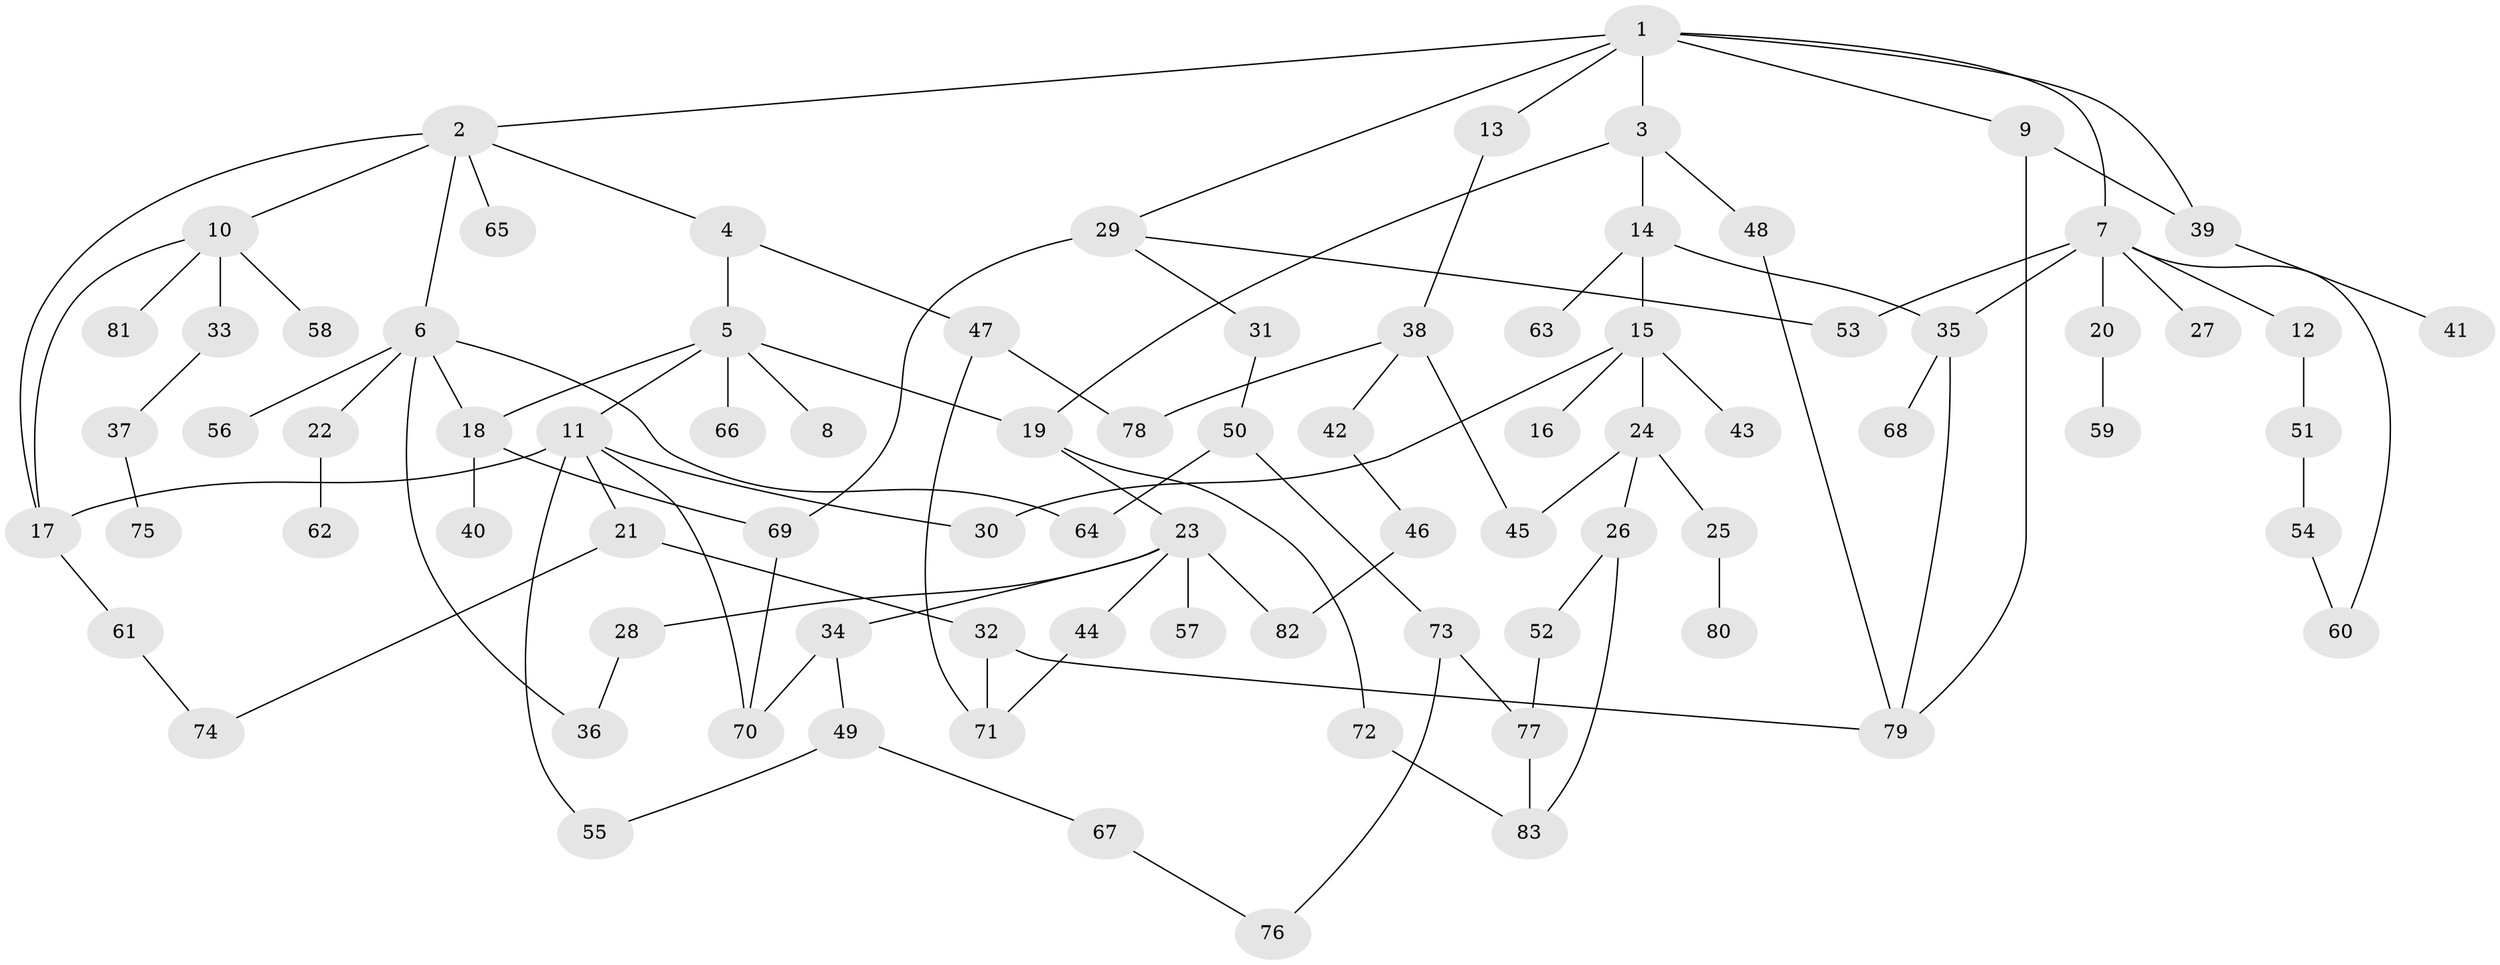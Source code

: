 // Generated by graph-tools (version 1.1) at 2025/25/03/09/25 03:25:30]
// undirected, 83 vertices, 110 edges
graph export_dot {
graph [start="1"]
  node [color=gray90,style=filled];
  1;
  2;
  3;
  4;
  5;
  6;
  7;
  8;
  9;
  10;
  11;
  12;
  13;
  14;
  15;
  16;
  17;
  18;
  19;
  20;
  21;
  22;
  23;
  24;
  25;
  26;
  27;
  28;
  29;
  30;
  31;
  32;
  33;
  34;
  35;
  36;
  37;
  38;
  39;
  40;
  41;
  42;
  43;
  44;
  45;
  46;
  47;
  48;
  49;
  50;
  51;
  52;
  53;
  54;
  55;
  56;
  57;
  58;
  59;
  60;
  61;
  62;
  63;
  64;
  65;
  66;
  67;
  68;
  69;
  70;
  71;
  72;
  73;
  74;
  75;
  76;
  77;
  78;
  79;
  80;
  81;
  82;
  83;
  1 -- 2;
  1 -- 3;
  1 -- 7;
  1 -- 9;
  1 -- 13;
  1 -- 29;
  1 -- 39;
  2 -- 4;
  2 -- 6;
  2 -- 10;
  2 -- 17;
  2 -- 65;
  3 -- 14;
  3 -- 19;
  3 -- 48;
  4 -- 5;
  4 -- 47;
  5 -- 8;
  5 -- 11;
  5 -- 18;
  5 -- 66;
  5 -- 19;
  6 -- 22;
  6 -- 56;
  6 -- 64;
  6 -- 18;
  6 -- 36;
  7 -- 12;
  7 -- 20;
  7 -- 27;
  7 -- 35;
  7 -- 53;
  7 -- 60;
  9 -- 79;
  9 -- 39;
  10 -- 33;
  10 -- 58;
  10 -- 81;
  10 -- 17;
  11 -- 21;
  11 -- 30;
  11 -- 55;
  11 -- 70;
  11 -- 17;
  12 -- 51;
  13 -- 38;
  14 -- 15;
  14 -- 63;
  14 -- 35;
  15 -- 16;
  15 -- 24;
  15 -- 43;
  15 -- 30;
  17 -- 61;
  18 -- 40;
  18 -- 69;
  19 -- 23;
  19 -- 72;
  20 -- 59;
  21 -- 32;
  21 -- 74;
  22 -- 62;
  23 -- 28;
  23 -- 34;
  23 -- 44;
  23 -- 57;
  23 -- 82;
  24 -- 25;
  24 -- 26;
  24 -- 45;
  25 -- 80;
  26 -- 52;
  26 -- 83;
  28 -- 36;
  29 -- 31;
  29 -- 53;
  29 -- 69;
  31 -- 50;
  32 -- 79;
  32 -- 71;
  33 -- 37;
  34 -- 49;
  34 -- 70;
  35 -- 68;
  35 -- 79;
  37 -- 75;
  38 -- 42;
  38 -- 45;
  38 -- 78;
  39 -- 41;
  42 -- 46;
  44 -- 71;
  46 -- 82;
  47 -- 78;
  47 -- 71;
  48 -- 79;
  49 -- 67;
  49 -- 55;
  50 -- 73;
  50 -- 64;
  51 -- 54;
  52 -- 77;
  54 -- 60;
  61 -- 74;
  67 -- 76;
  69 -- 70;
  72 -- 83;
  73 -- 76;
  73 -- 77;
  77 -- 83;
}
